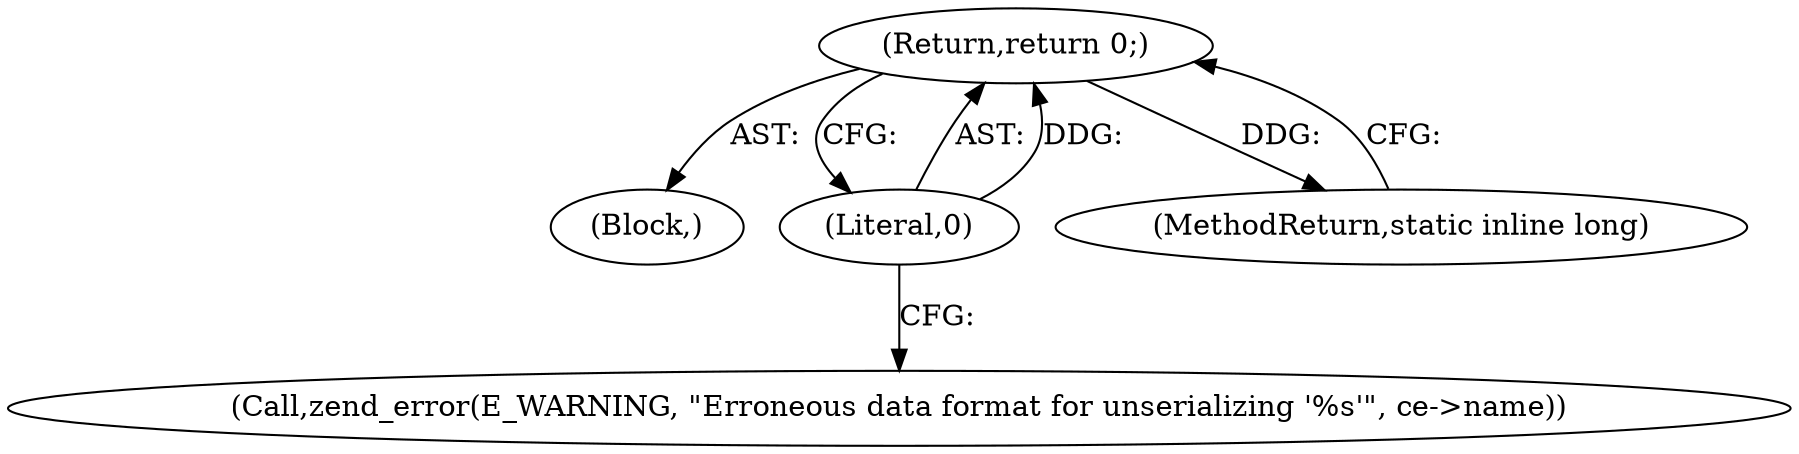 digraph "1_php-src_16b3003ffc6393e250f069aa28a78dc5a2c064b2@del" {
"1000137" [label="(Return,return 0;)"];
"1000138" [label="(Literal,0)"];
"1000130" [label="(Block,)"];
"1000131" [label="(Call,zend_error(E_WARNING, \"Erroneous data format for unserializing '%s'\", ce->name))"];
"1000141" [label="(MethodReturn,static inline long)"];
"1000138" [label="(Literal,0)"];
"1000137" [label="(Return,return 0;)"];
"1000137" -> "1000130"  [label="AST: "];
"1000137" -> "1000138"  [label="CFG: "];
"1000138" -> "1000137"  [label="AST: "];
"1000141" -> "1000137"  [label="CFG: "];
"1000137" -> "1000141"  [label="DDG: "];
"1000138" -> "1000137"  [label="DDG: "];
"1000138" -> "1000131"  [label="CFG: "];
}
